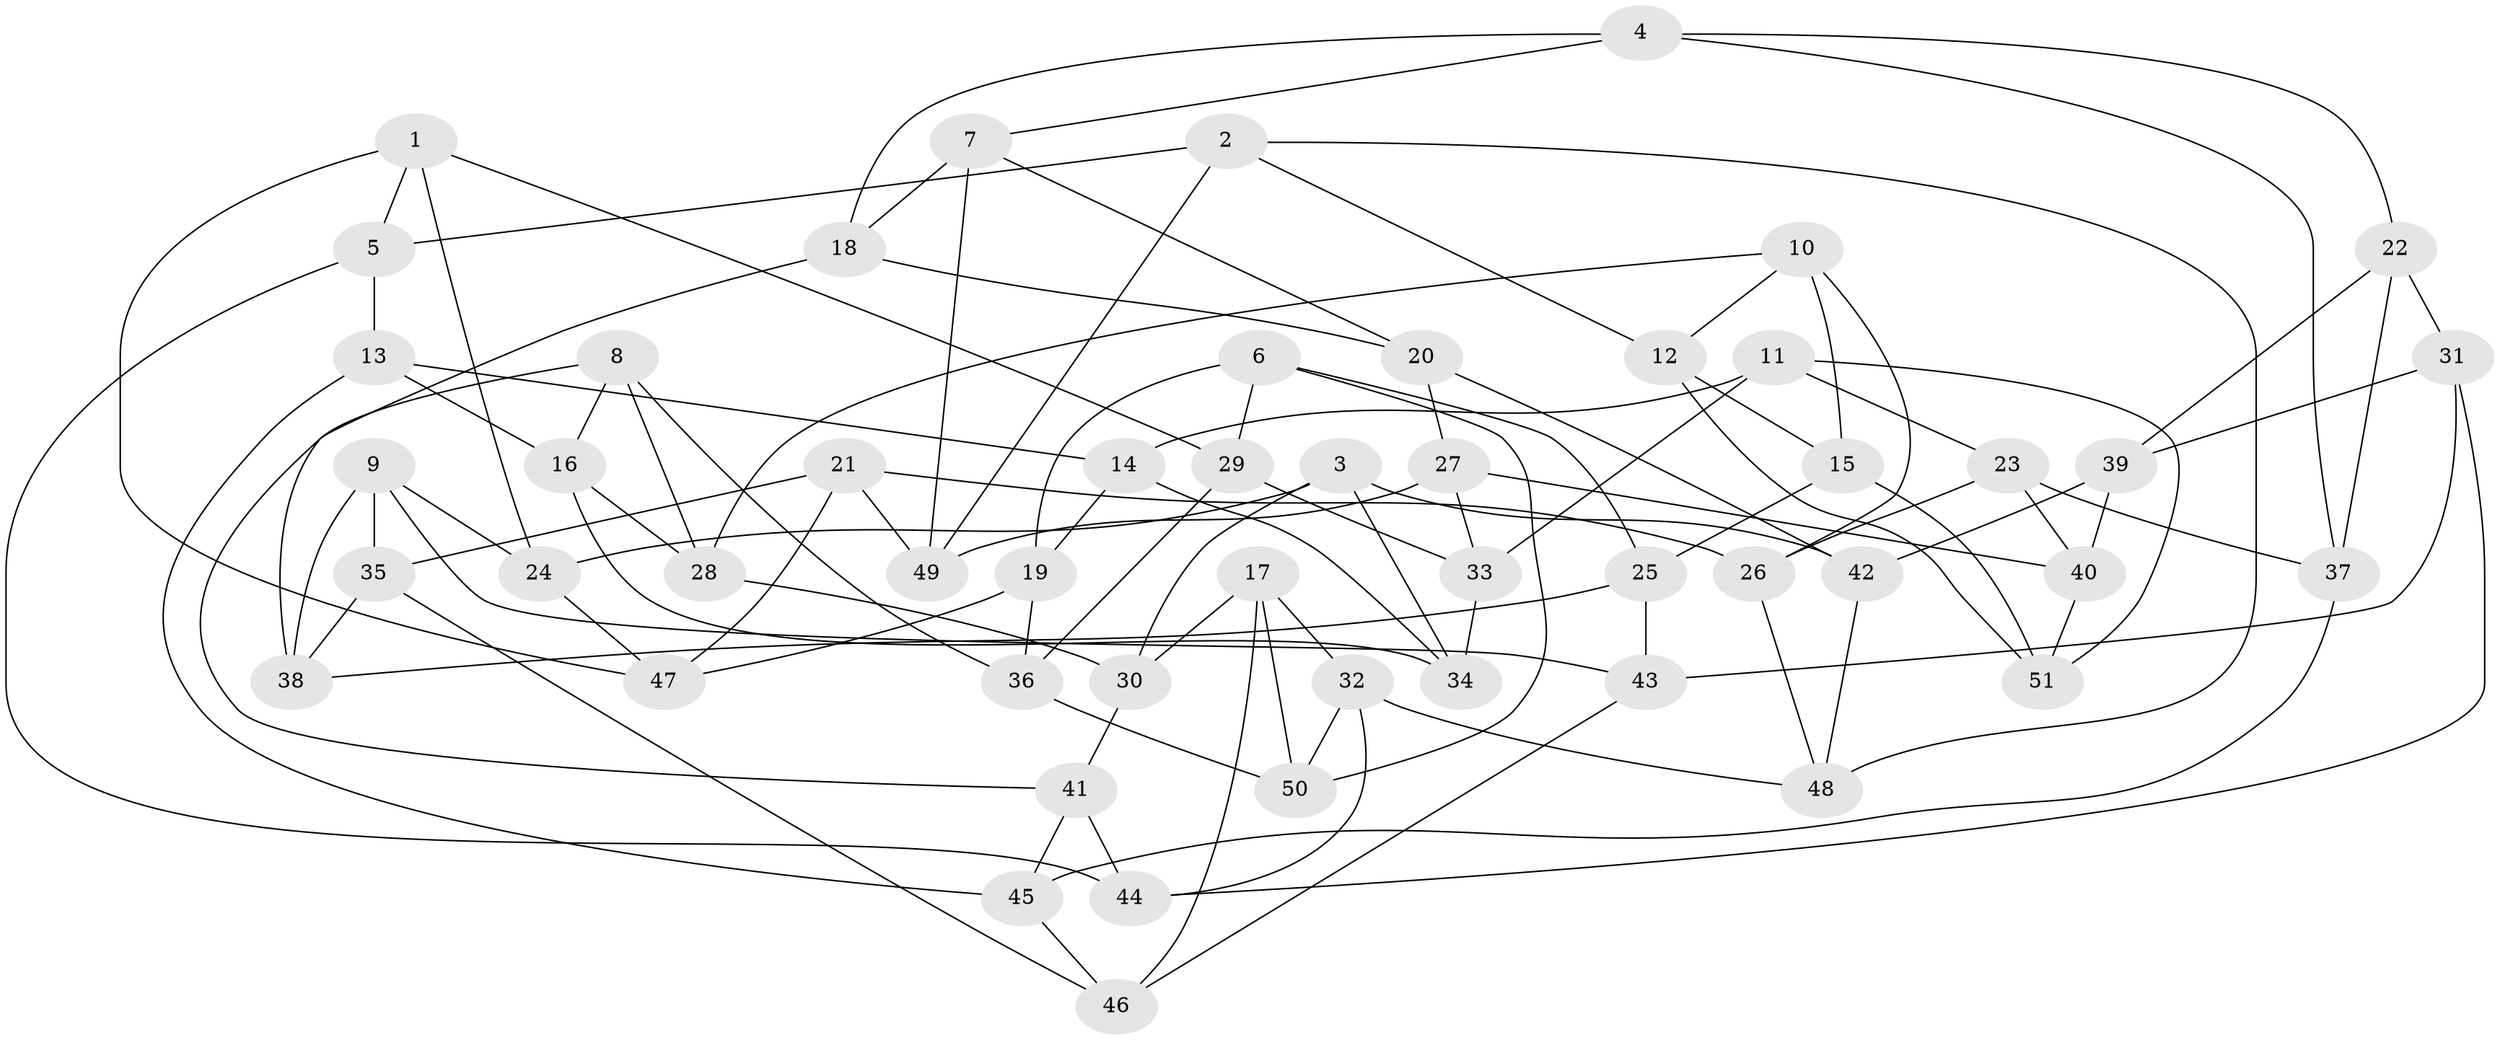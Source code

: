 // coarse degree distribution, {6: 0.25, 7: 0.0625, 5: 0.3125, 3: 0.0625, 8: 0.0625, 4: 0.1875, 9: 0.0625}
// Generated by graph-tools (version 1.1) at 2025/38/03/04/25 23:38:16]
// undirected, 51 vertices, 102 edges
graph export_dot {
  node [color=gray90,style=filled];
  1;
  2;
  3;
  4;
  5;
  6;
  7;
  8;
  9;
  10;
  11;
  12;
  13;
  14;
  15;
  16;
  17;
  18;
  19;
  20;
  21;
  22;
  23;
  24;
  25;
  26;
  27;
  28;
  29;
  30;
  31;
  32;
  33;
  34;
  35;
  36;
  37;
  38;
  39;
  40;
  41;
  42;
  43;
  44;
  45;
  46;
  47;
  48;
  49;
  50;
  51;
  1 -- 24;
  1 -- 29;
  1 -- 47;
  1 -- 5;
  2 -- 5;
  2 -- 49;
  2 -- 12;
  2 -- 48;
  3 -- 42;
  3 -- 34;
  3 -- 30;
  3 -- 24;
  4 -- 7;
  4 -- 18;
  4 -- 37;
  4 -- 22;
  5 -- 13;
  5 -- 44;
  6 -- 19;
  6 -- 50;
  6 -- 29;
  6 -- 25;
  7 -- 18;
  7 -- 20;
  7 -- 49;
  8 -- 36;
  8 -- 28;
  8 -- 16;
  8 -- 41;
  9 -- 38;
  9 -- 35;
  9 -- 24;
  9 -- 43;
  10 -- 15;
  10 -- 28;
  10 -- 12;
  10 -- 26;
  11 -- 14;
  11 -- 51;
  11 -- 23;
  11 -- 33;
  12 -- 51;
  12 -- 15;
  13 -- 16;
  13 -- 45;
  13 -- 14;
  14 -- 34;
  14 -- 19;
  15 -- 51;
  15 -- 25;
  16 -- 28;
  16 -- 34;
  17 -- 50;
  17 -- 32;
  17 -- 30;
  17 -- 46;
  18 -- 38;
  18 -- 20;
  19 -- 36;
  19 -- 47;
  20 -- 27;
  20 -- 42;
  21 -- 47;
  21 -- 49;
  21 -- 35;
  21 -- 26;
  22 -- 31;
  22 -- 37;
  22 -- 39;
  23 -- 40;
  23 -- 26;
  23 -- 37;
  24 -- 47;
  25 -- 38;
  25 -- 43;
  26 -- 48;
  27 -- 33;
  27 -- 40;
  27 -- 49;
  28 -- 30;
  29 -- 33;
  29 -- 36;
  30 -- 41;
  31 -- 44;
  31 -- 43;
  31 -- 39;
  32 -- 44;
  32 -- 50;
  32 -- 48;
  33 -- 34;
  35 -- 46;
  35 -- 38;
  36 -- 50;
  37 -- 45;
  39 -- 42;
  39 -- 40;
  40 -- 51;
  41 -- 45;
  41 -- 44;
  42 -- 48;
  43 -- 46;
  45 -- 46;
}
